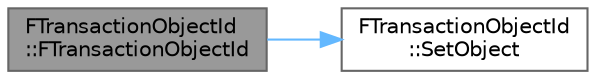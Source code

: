 digraph "FTransactionObjectId::FTransactionObjectId"
{
 // INTERACTIVE_SVG=YES
 // LATEX_PDF_SIZE
  bgcolor="transparent";
  edge [fontname=Helvetica,fontsize=10,labelfontname=Helvetica,labelfontsize=10];
  node [fontname=Helvetica,fontsize=10,shape=box,height=0.2,width=0.4];
  rankdir="LR";
  Node1 [id="Node000001",label="FTransactionObjectId\l::FTransactionObjectId",height=0.2,width=0.4,color="gray40", fillcolor="grey60", style="filled", fontcolor="black",tooltip=" "];
  Node1 -> Node2 [id="edge1_Node000001_Node000002",color="steelblue1",style="solid",tooltip=" "];
  Node2 [id="Node000002",label="FTransactionObjectId\l::SetObject",height=0.2,width=0.4,color="grey40", fillcolor="white", style="filled",URL="$d9/d88/structFTransactionObjectId.html#abecf1c030ed703445370cce4695d27d3",tooltip=" "];
}
